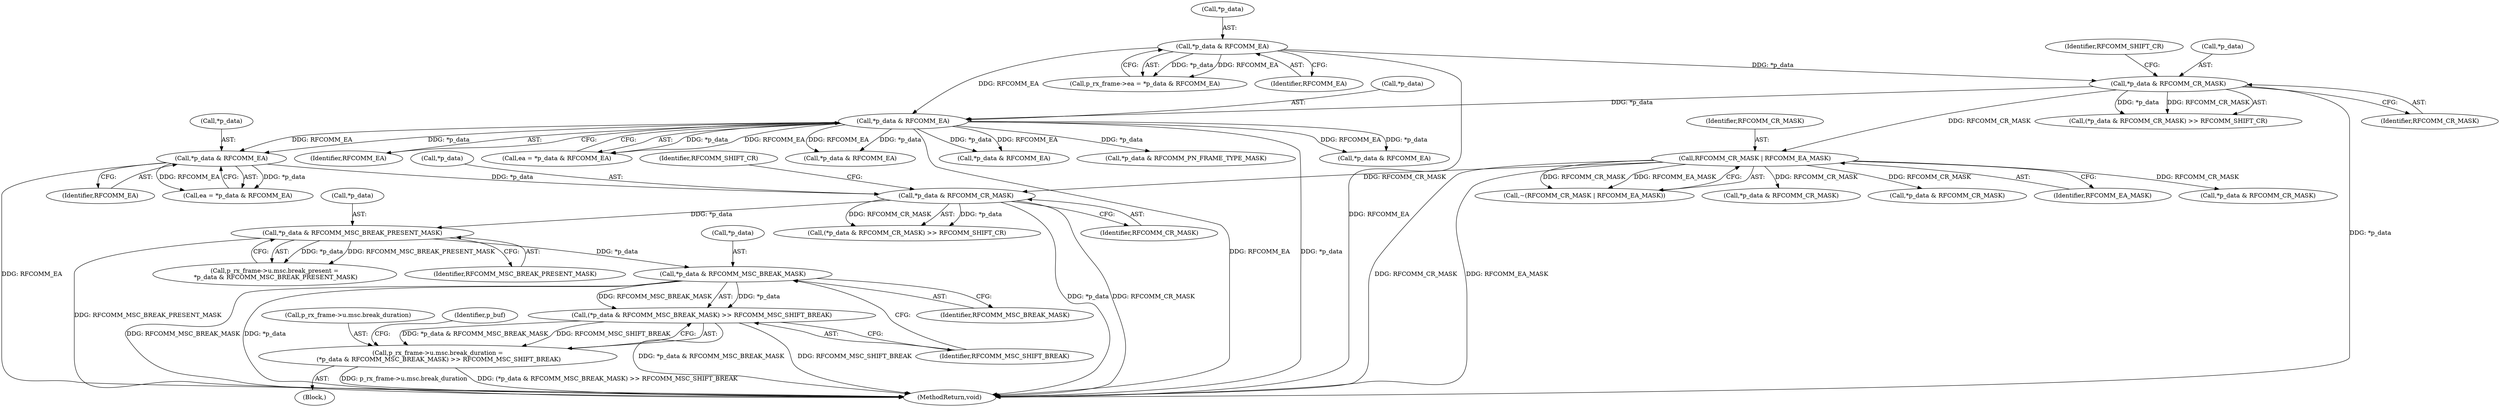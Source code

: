 digraph "0_Android_92a7bf8c44a236607c146240f3c0adc1ae01fedf@pointer" {
"1000643" [label="(Call,*p_data & RFCOMM_MSC_BREAK_MASK)"];
"1000630" [label="(Call,*p_data & RFCOMM_MSC_BREAK_PRESENT_MASK)"];
"1000571" [label="(Call,*p_data & RFCOMM_CR_MASK)"];
"1000564" [label="(Call,*p_data & RFCOMM_EA)"];
"1000222" [label="(Call,*p_data & RFCOMM_EA)"];
"1000163" [label="(Call,*p_data & RFCOMM_CR_MASK)"];
"1000154" [label="(Call,*p_data & RFCOMM_EA)"];
"1000177" [label="(Call,RFCOMM_CR_MASK | RFCOMM_EA_MASK)"];
"1000642" [label="(Call,(*p_data & RFCOMM_MSC_BREAK_MASK) >> RFCOMM_MSC_SHIFT_BREAK)"];
"1000634" [label="(Call,p_rx_frame->u.msc.break_duration =\n (*p_data & RFCOMM_MSC_BREAK_MASK) >> RFCOMM_MSC_SHIFT_BREAK)"];
"1000179" [label="(Identifier,RFCOMM_EA_MASK)"];
"1000163" [label="(Call,*p_data & RFCOMM_CR_MASK)"];
"1000571" [label="(Call,*p_data & RFCOMM_CR_MASK)"];
"1000631" [label="(Call,*p_data)"];
"1000565" [label="(Call,*p_data)"];
"1000572" [label="(Call,*p_data)"];
"1000644" [label="(Call,*p_data)"];
"1000335" [label="(Call,*p_data & RFCOMM_PN_FRAME_TYPE_MASK)"];
"1000177" [label="(Call,RFCOMM_CR_MASK | RFCOMM_EA_MASK)"];
"1000748" [label="(Call,*p_data & RFCOMM_CR_MASK)"];
"1000564" [label="(Call,*p_data & RFCOMM_EA)"];
"1000222" [label="(Call,*p_data & RFCOMM_EA)"];
"1000642" [label="(Call,(*p_data & RFCOMM_MSC_BREAK_MASK) >> RFCOMM_MSC_SHIFT_BREAK)"];
"1000157" [label="(Identifier,RFCOMM_EA)"];
"1000567" [label="(Identifier,RFCOMM_EA)"];
"1000154" [label="(Call,*p_data & RFCOMM_EA)"];
"1000162" [label="(Call,(*p_data & RFCOMM_CR_MASK) >> RFCOMM_SHIFT_CR)"];
"1000741" [label="(Call,*p_data & RFCOMM_EA)"];
"1000176" [label="(Call,~(RFCOMM_CR_MASK | RFCOMM_EA_MASK))"];
"1000633" [label="(Identifier,RFCOMM_MSC_BREAK_PRESENT_MASK)"];
"1000646" [label="(Identifier,RFCOMM_MSC_BREAK_MASK)"];
"1000643" [label="(Call,*p_data & RFCOMM_MSC_BREAK_MASK)"];
"1000570" [label="(Call,(*p_data & RFCOMM_CR_MASK) >> RFCOMM_SHIFT_CR)"];
"1000150" [label="(Call,p_rx_frame->ea = *p_data & RFCOMM_EA)"];
"1001015" [label="(MethodReturn,void)"];
"1000225" [label="(Identifier,RFCOMM_EA)"];
"1000562" [label="(Call,ea = *p_data & RFCOMM_EA)"];
"1000635" [label="(Call,p_rx_frame->u.msc.break_duration)"];
"1000634" [label="(Call,p_rx_frame->u.msc.break_duration =\n (*p_data & RFCOMM_MSC_BREAK_MASK) >> RFCOMM_MSC_SHIFT_BREAK)"];
"1000220" [label="(Call,ea = *p_data & RFCOMM_EA)"];
"1000705" [label="(Call,*p_data & RFCOMM_CR_MASK)"];
"1000223" [label="(Call,*p_data)"];
"1000669" [label="(Identifier,p_buf)"];
"1000630" [label="(Call,*p_data & RFCOMM_MSC_BREAK_PRESENT_MASK)"];
"1000574" [label="(Identifier,RFCOMM_CR_MASK)"];
"1000647" [label="(Identifier,RFCOMM_MSC_SHIFT_BREAK)"];
"1000155" [label="(Call,*p_data)"];
"1000955" [label="(Call,*p_data & RFCOMM_CR_MASK)"];
"1000622" [label="(Call,p_rx_frame->u.msc.break_present =\n *p_data & RFCOMM_MSC_BREAK_PRESENT_MASK)"];
"1000575" [label="(Identifier,RFCOMM_SHIFT_CR)"];
"1000692" [label="(Call,*p_data & RFCOMM_EA)"];
"1000948" [label="(Call,*p_data & RFCOMM_EA)"];
"1000166" [label="(Identifier,RFCOMM_CR_MASK)"];
"1000164" [label="(Call,*p_data)"];
"1000167" [label="(Identifier,RFCOMM_SHIFT_CR)"];
"1000178" [label="(Identifier,RFCOMM_CR_MASK)"];
"1000621" [label="(Block,)"];
"1000643" -> "1000642"  [label="AST: "];
"1000643" -> "1000646"  [label="CFG: "];
"1000644" -> "1000643"  [label="AST: "];
"1000646" -> "1000643"  [label="AST: "];
"1000647" -> "1000643"  [label="CFG: "];
"1000643" -> "1001015"  [label="DDG: RFCOMM_MSC_BREAK_MASK"];
"1000643" -> "1001015"  [label="DDG: *p_data"];
"1000643" -> "1000642"  [label="DDG: *p_data"];
"1000643" -> "1000642"  [label="DDG: RFCOMM_MSC_BREAK_MASK"];
"1000630" -> "1000643"  [label="DDG: *p_data"];
"1000630" -> "1000622"  [label="AST: "];
"1000630" -> "1000633"  [label="CFG: "];
"1000631" -> "1000630"  [label="AST: "];
"1000633" -> "1000630"  [label="AST: "];
"1000622" -> "1000630"  [label="CFG: "];
"1000630" -> "1001015"  [label="DDG: RFCOMM_MSC_BREAK_PRESENT_MASK"];
"1000630" -> "1000622"  [label="DDG: *p_data"];
"1000630" -> "1000622"  [label="DDG: RFCOMM_MSC_BREAK_PRESENT_MASK"];
"1000571" -> "1000630"  [label="DDG: *p_data"];
"1000571" -> "1000570"  [label="AST: "];
"1000571" -> "1000574"  [label="CFG: "];
"1000572" -> "1000571"  [label="AST: "];
"1000574" -> "1000571"  [label="AST: "];
"1000575" -> "1000571"  [label="CFG: "];
"1000571" -> "1001015"  [label="DDG: RFCOMM_CR_MASK"];
"1000571" -> "1001015"  [label="DDG: *p_data"];
"1000571" -> "1000570"  [label="DDG: *p_data"];
"1000571" -> "1000570"  [label="DDG: RFCOMM_CR_MASK"];
"1000564" -> "1000571"  [label="DDG: *p_data"];
"1000177" -> "1000571"  [label="DDG: RFCOMM_CR_MASK"];
"1000564" -> "1000562"  [label="AST: "];
"1000564" -> "1000567"  [label="CFG: "];
"1000565" -> "1000564"  [label="AST: "];
"1000567" -> "1000564"  [label="AST: "];
"1000562" -> "1000564"  [label="CFG: "];
"1000564" -> "1001015"  [label="DDG: RFCOMM_EA"];
"1000564" -> "1000562"  [label="DDG: *p_data"];
"1000564" -> "1000562"  [label="DDG: RFCOMM_EA"];
"1000222" -> "1000564"  [label="DDG: *p_data"];
"1000222" -> "1000564"  [label="DDG: RFCOMM_EA"];
"1000222" -> "1000220"  [label="AST: "];
"1000222" -> "1000225"  [label="CFG: "];
"1000223" -> "1000222"  [label="AST: "];
"1000225" -> "1000222"  [label="AST: "];
"1000220" -> "1000222"  [label="CFG: "];
"1000222" -> "1001015"  [label="DDG: RFCOMM_EA"];
"1000222" -> "1001015"  [label="DDG: *p_data"];
"1000222" -> "1000220"  [label="DDG: *p_data"];
"1000222" -> "1000220"  [label="DDG: RFCOMM_EA"];
"1000163" -> "1000222"  [label="DDG: *p_data"];
"1000154" -> "1000222"  [label="DDG: RFCOMM_EA"];
"1000222" -> "1000335"  [label="DDG: *p_data"];
"1000222" -> "1000692"  [label="DDG: *p_data"];
"1000222" -> "1000692"  [label="DDG: RFCOMM_EA"];
"1000222" -> "1000741"  [label="DDG: *p_data"];
"1000222" -> "1000741"  [label="DDG: RFCOMM_EA"];
"1000222" -> "1000948"  [label="DDG: *p_data"];
"1000222" -> "1000948"  [label="DDG: RFCOMM_EA"];
"1000163" -> "1000162"  [label="AST: "];
"1000163" -> "1000166"  [label="CFG: "];
"1000164" -> "1000163"  [label="AST: "];
"1000166" -> "1000163"  [label="AST: "];
"1000167" -> "1000163"  [label="CFG: "];
"1000163" -> "1001015"  [label="DDG: *p_data"];
"1000163" -> "1000162"  [label="DDG: *p_data"];
"1000163" -> "1000162"  [label="DDG: RFCOMM_CR_MASK"];
"1000154" -> "1000163"  [label="DDG: *p_data"];
"1000163" -> "1000177"  [label="DDG: RFCOMM_CR_MASK"];
"1000154" -> "1000150"  [label="AST: "];
"1000154" -> "1000157"  [label="CFG: "];
"1000155" -> "1000154"  [label="AST: "];
"1000157" -> "1000154"  [label="AST: "];
"1000150" -> "1000154"  [label="CFG: "];
"1000154" -> "1001015"  [label="DDG: RFCOMM_EA"];
"1000154" -> "1000150"  [label="DDG: *p_data"];
"1000154" -> "1000150"  [label="DDG: RFCOMM_EA"];
"1000177" -> "1000176"  [label="AST: "];
"1000177" -> "1000179"  [label="CFG: "];
"1000178" -> "1000177"  [label="AST: "];
"1000179" -> "1000177"  [label="AST: "];
"1000176" -> "1000177"  [label="CFG: "];
"1000177" -> "1001015"  [label="DDG: RFCOMM_CR_MASK"];
"1000177" -> "1001015"  [label="DDG: RFCOMM_EA_MASK"];
"1000177" -> "1000176"  [label="DDG: RFCOMM_CR_MASK"];
"1000177" -> "1000176"  [label="DDG: RFCOMM_EA_MASK"];
"1000177" -> "1000705"  [label="DDG: RFCOMM_CR_MASK"];
"1000177" -> "1000748"  [label="DDG: RFCOMM_CR_MASK"];
"1000177" -> "1000955"  [label="DDG: RFCOMM_CR_MASK"];
"1000642" -> "1000634"  [label="AST: "];
"1000642" -> "1000647"  [label="CFG: "];
"1000647" -> "1000642"  [label="AST: "];
"1000634" -> "1000642"  [label="CFG: "];
"1000642" -> "1001015"  [label="DDG: *p_data & RFCOMM_MSC_BREAK_MASK"];
"1000642" -> "1001015"  [label="DDG: RFCOMM_MSC_SHIFT_BREAK"];
"1000642" -> "1000634"  [label="DDG: *p_data & RFCOMM_MSC_BREAK_MASK"];
"1000642" -> "1000634"  [label="DDG: RFCOMM_MSC_SHIFT_BREAK"];
"1000634" -> "1000621"  [label="AST: "];
"1000635" -> "1000634"  [label="AST: "];
"1000669" -> "1000634"  [label="CFG: "];
"1000634" -> "1001015"  [label="DDG: p_rx_frame->u.msc.break_duration"];
"1000634" -> "1001015"  [label="DDG: (*p_data & RFCOMM_MSC_BREAK_MASK) >> RFCOMM_MSC_SHIFT_BREAK"];
}
